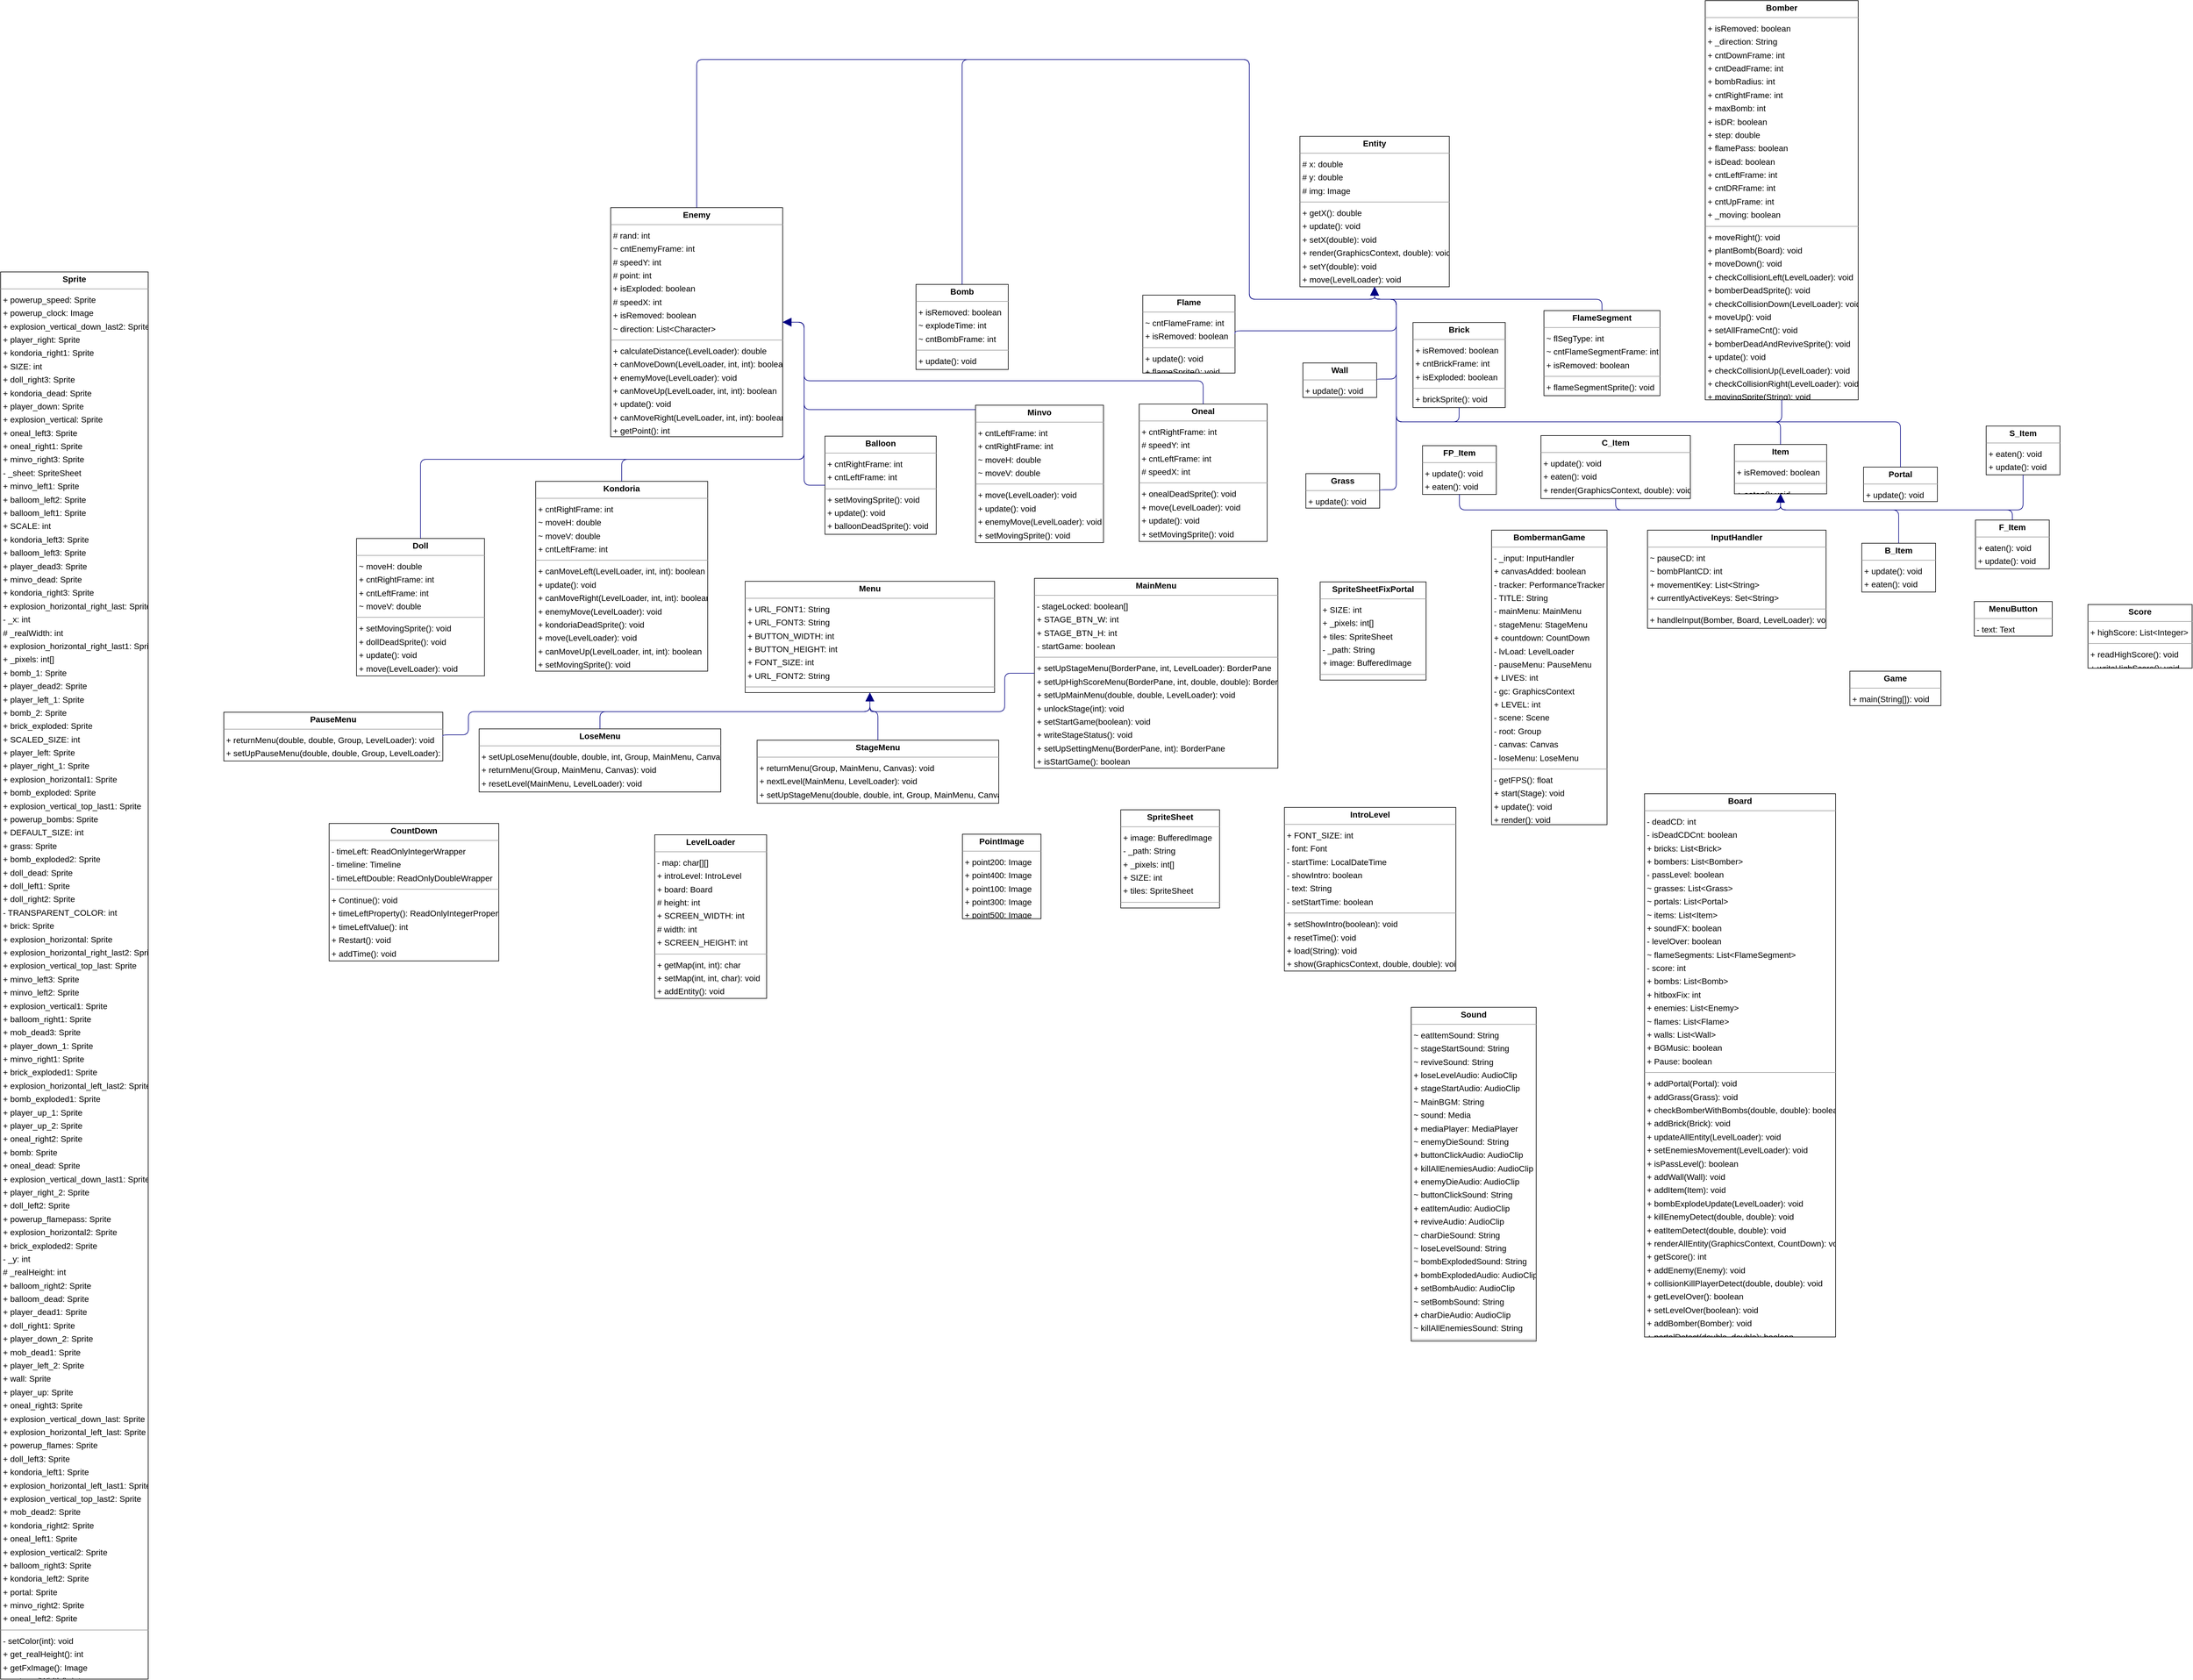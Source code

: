<mxGraphModel dx="0" dy="0" grid="1" gridSize="10" guides="1" tooltips="1" connect="1" arrows="1" fold="1" page="0" pageScale="1" background="none" math="0" shadow="0">
  <root>
    <mxCell id="0" />
    <mxCell id="1" parent="0" />
    <mxCell id="node23" parent="1" vertex="1" value="&lt;p style=&quot;margin:0px;margin-top:4px;text-align:center;&quot;&gt;&lt;b&gt;B_Item&lt;/b&gt;&lt;/p&gt;&lt;hr size=&quot;1&quot;/&gt;&lt;p style=&quot;margin:0 0 0 4px;line-height:1.6;&quot;&gt;+ update(): void&lt;br/&gt;+ eaten(): void&lt;/p&gt;" style="verticalAlign=top;align=left;overflow=fill;fontSize=14;fontFamily=Helvetica;html=1;rounded=0;shadow=0;comic=0;labelBackgroundColor=none;strokeWidth=1;">
      <mxGeometry x="2664" y="898" width="124" height="82" as="geometry" />
    </mxCell>
    <mxCell id="node16" parent="1" vertex="1" value="&lt;p style=&quot;margin:0px;margin-top:4px;text-align:center;&quot;&gt;&lt;b&gt;Balloon&lt;/b&gt;&lt;/p&gt;&lt;hr size=&quot;1&quot;/&gt;&lt;p style=&quot;margin:0 0 0 4px;line-height:1.6;&quot;&gt;+ cntRightFrame: int&lt;br/&gt;+ cntLeftFrame: int&lt;/p&gt;&lt;hr size=&quot;1&quot;/&gt;&lt;p style=&quot;margin:0 0 0 4px;line-height:1.6;&quot;&gt;+ setMovingSprite(): void&lt;br/&gt;+ update(): void&lt;br/&gt;+ balloonDeadSprite(): void&lt;br/&gt;+ move(LevelLoader): void&lt;/p&gt;" style="verticalAlign=top;align=left;overflow=fill;fontSize=14;fontFamily=Helvetica;html=1;rounded=0;shadow=0;comic=0;labelBackgroundColor=none;strokeWidth=1;">
      <mxGeometry x="922" y="718" width="187" height="165" as="geometry" />
    </mxCell>
    <mxCell id="node36" parent="1" vertex="1" value="&lt;p style=&quot;margin:0px;margin-top:4px;text-align:center;&quot;&gt;&lt;b&gt;Board&lt;/b&gt;&lt;/p&gt;&lt;hr size=&quot;1&quot;/&gt;&lt;p style=&quot;margin:0 0 0 4px;line-height:1.6;&quot;&gt;- deadCD: int&lt;br/&gt;- isDeadCDCnt: boolean&lt;br/&gt;+ bricks: List&amp;lt;Brick&amp;gt;&lt;br/&gt;+ bombers: List&amp;lt;Bomber&amp;gt;&lt;br/&gt;- passLevel: boolean&lt;br/&gt;~ grasses: List&amp;lt;Grass&amp;gt;&lt;br/&gt;~ portals: List&amp;lt;Portal&amp;gt;&lt;br/&gt;~ items: List&amp;lt;Item&amp;gt;&lt;br/&gt;+ soundFX: boolean&lt;br/&gt;- levelOver: boolean&lt;br/&gt;~ flameSegments: List&amp;lt;FlameSegment&amp;gt;&lt;br/&gt;- score: int&lt;br/&gt;+ bombs: List&amp;lt;Bomb&amp;gt;&lt;br/&gt;+ hitboxFix: int&lt;br/&gt;+ enemies: List&amp;lt;Enemy&amp;gt;&lt;br/&gt;~ flames: List&amp;lt;Flame&amp;gt;&lt;br/&gt;+ walls: List&amp;lt;Wall&amp;gt;&lt;br/&gt;+ BGMusic: boolean&lt;br/&gt;+ Pause: boolean&lt;/p&gt;&lt;hr size=&quot;1&quot;/&gt;&lt;p style=&quot;margin:0 0 0 4px;line-height:1.6;&quot;&gt;+ addPortal(Portal): void&lt;br/&gt;+ addGrass(Grass): void&lt;br/&gt;+ checkBomberWithBombs(double, double): boolean&lt;br/&gt;+ addBrick(Brick): void&lt;br/&gt;+ updateAllEntity(LevelLoader): void&lt;br/&gt;+ setEnemiesMovement(LevelLoader): void&lt;br/&gt;+ isPassLevel(): boolean&lt;br/&gt;+ addWall(Wall): void&lt;br/&gt;+ addItem(Item): void&lt;br/&gt;+ bombExplodeUpdate(LevelLoader): void&lt;br/&gt;+ killEnemyDetect(double, double): void&lt;br/&gt;+ eatItemDetect(double, double): void&lt;br/&gt;+ renderAllEntity(GraphicsContext, CountDown): void&lt;br/&gt;+ getScore(): int&lt;br/&gt;+ addEnemy(Enemy): void&lt;br/&gt;+ collisionKillPlayerDetect(double, double): void&lt;br/&gt;+ getLevelOver(): boolean&lt;br/&gt;+ setLevelOver(boolean): void&lt;br/&gt;+ addBomber(Bomber): void&lt;br/&gt;+ portalDetect(double, double): boolean&lt;br/&gt;+ addBomb(Bomb): void&lt;/p&gt;" style="verticalAlign=top;align=left;overflow=fill;fontSize=14;fontFamily=Helvetica;html=1;rounded=0;shadow=0;comic=0;labelBackgroundColor=none;strokeWidth=1;">
      <mxGeometry x="2299" y="1319" width="321" height="913" as="geometry" />
    </mxCell>
    <mxCell id="node39" parent="1" vertex="1" value="&lt;p style=&quot;margin:0px;margin-top:4px;text-align:center;&quot;&gt;&lt;b&gt;Bomb&lt;/b&gt;&lt;/p&gt;&lt;hr size=&quot;1&quot;/&gt;&lt;p style=&quot;margin:0 0 0 4px;line-height:1.6;&quot;&gt;+ isRemoved: boolean&lt;br/&gt;~ explodeTime: int&lt;br/&gt;~ cntBombFrame: int&lt;/p&gt;&lt;hr size=&quot;1&quot;/&gt;&lt;p style=&quot;margin:0 0 0 4px;line-height:1.6;&quot;&gt;+ update(): void&lt;br/&gt;+ bombSprite(): void&lt;/p&gt;" style="verticalAlign=top;align=left;overflow=fill;fontSize=14;fontFamily=Helvetica;html=1;rounded=0;shadow=0;comic=0;labelBackgroundColor=none;strokeWidth=1;">
      <mxGeometry x="1075" y="463" width="155" height="143" as="geometry" />
    </mxCell>
    <mxCell id="node25" parent="1" vertex="1" value="&lt;p style=&quot;margin:0px;margin-top:4px;text-align:center;&quot;&gt;&lt;b&gt;Bomber&lt;/b&gt;&lt;/p&gt;&lt;hr size=&quot;1&quot;/&gt;&lt;p style=&quot;margin:0 0 0 4px;line-height:1.6;&quot;&gt;+ isRemoved: boolean&lt;br/&gt;+ _direction: String&lt;br/&gt;+ cntDownFrame: int&lt;br/&gt;+ cntDeadFrame: int&lt;br/&gt;+ bombRadius: int&lt;br/&gt;+ cntRightFrame: int&lt;br/&gt;+ maxBomb: int&lt;br/&gt;+ isDR: boolean&lt;br/&gt;+ step: double&lt;br/&gt;+ flamePass: boolean&lt;br/&gt;+ isDead: boolean&lt;br/&gt;+ cntLeftFrame: int&lt;br/&gt;+ cntDRFrame: int&lt;br/&gt;+ cntUpFrame: int&lt;br/&gt;+ _moving: boolean&lt;/p&gt;&lt;hr size=&quot;1&quot;/&gt;&lt;p style=&quot;margin:0 0 0 4px;line-height:1.6;&quot;&gt;+ moveRight(): void&lt;br/&gt;+ plantBomb(Board): void&lt;br/&gt;+ moveDown(): void&lt;br/&gt;+ checkCollisionLeft(LevelLoader): void&lt;br/&gt;+ bomberDeadSprite(): void&lt;br/&gt;+ checkCollisionDown(LevelLoader): void&lt;br/&gt;+ moveUp(): void&lt;br/&gt;+ setAllFrameCnt(): void&lt;br/&gt;+ bomberDeadAndReviveSprite(): void&lt;br/&gt;+ update(): void&lt;br/&gt;+ checkCollisionUp(LevelLoader): void&lt;br/&gt;+ checkCollisionRight(LevelLoader): void&lt;br/&gt;+ movingSprite(String): void&lt;br/&gt;+ moveLeft(): void&lt;/p&gt;" style="verticalAlign=top;align=left;overflow=fill;fontSize=14;fontFamily=Helvetica;html=1;rounded=0;shadow=0;comic=0;labelBackgroundColor=none;strokeWidth=1;">
      <mxGeometry x="2401" y="-14" width="257" height="671" as="geometry" />
    </mxCell>
    <mxCell id="node31" parent="1" vertex="1" value="&lt;p style=&quot;margin:0px;margin-top:4px;text-align:center;&quot;&gt;&lt;b&gt;BombermanGame&lt;/b&gt;&lt;/p&gt;&lt;hr size=&quot;1&quot;/&gt;&lt;p style=&quot;margin:0 0 0 4px;line-height:1.6;&quot;&gt;- _input: InputHandler&lt;br/&gt;+ canvasAdded: boolean&lt;br/&gt;- tracker: PerformanceTracker&lt;br/&gt;- TITLE: String&lt;br/&gt;- mainMenu: MainMenu&lt;br/&gt;- stageMenu: StageMenu&lt;br/&gt;+ countdown: CountDown&lt;br/&gt;- lvLoad: LevelLoader&lt;br/&gt;- pauseMenu: PauseMenu&lt;br/&gt;+ LIVES: int&lt;br/&gt;- gc: GraphicsContext&lt;br/&gt;+ LEVEL: int&lt;br/&gt;- scene: Scene&lt;br/&gt;- root: Group&lt;br/&gt;- canvas: Canvas&lt;br/&gt;- loseMenu: LoseMenu&lt;/p&gt;&lt;hr size=&quot;1&quot;/&gt;&lt;p style=&quot;margin:0 0 0 4px;line-height:1.6;&quot;&gt;- getFPS(): float&lt;br/&gt;+ start(Stage): void&lt;br/&gt;+ update(): void&lt;br/&gt;+ render(): void&lt;br/&gt;+ stop(): void&lt;/p&gt;" style="verticalAlign=top;align=left;overflow=fill;fontSize=14;fontFamily=Helvetica;html=1;rounded=0;shadow=0;comic=0;labelBackgroundColor=none;strokeWidth=1;">
      <mxGeometry x="2042" y="876" width="194" height="495" as="geometry" />
    </mxCell>
    <mxCell id="node26" parent="1" vertex="1" value="&lt;p style=&quot;margin:0px;margin-top:4px;text-align:center;&quot;&gt;&lt;b&gt;Brick&lt;/b&gt;&lt;/p&gt;&lt;hr size=&quot;1&quot;/&gt;&lt;p style=&quot;margin:0 0 0 4px;line-height:1.6;&quot;&gt;+ isRemoved: boolean&lt;br/&gt;+ cntBrickFrame: int&lt;br/&gt;+ isExploded: boolean&lt;/p&gt;&lt;hr size=&quot;1&quot;/&gt;&lt;p style=&quot;margin:0 0 0 4px;line-height:1.6;&quot;&gt;+ brickSprite(): void&lt;br/&gt;+ update(): void&lt;/p&gt;" style="verticalAlign=top;align=left;overflow=fill;fontSize=14;fontFamily=Helvetica;html=1;rounded=0;shadow=0;comic=0;labelBackgroundColor=none;strokeWidth=1;">
      <mxGeometry x="1910" y="527" width="155" height="143" as="geometry" />
    </mxCell>
    <mxCell id="node11" parent="1" vertex="1" value="&lt;p style=&quot;margin:0px;margin-top:4px;text-align:center;&quot;&gt;&lt;b&gt;C_Item&lt;/b&gt;&lt;/p&gt;&lt;hr size=&quot;1&quot;/&gt;&lt;p style=&quot;margin:0 0 0 4px;line-height:1.6;&quot;&gt;+ update(): void&lt;br/&gt;+ eaten(): void&lt;br/&gt;+ render(GraphicsContext, double): void&lt;/p&gt;" style="verticalAlign=top;align=left;overflow=fill;fontSize=14;fontFamily=Helvetica;html=1;rounded=0;shadow=0;comic=0;labelBackgroundColor=none;strokeWidth=1;">
      <mxGeometry x="2125" y="717" width="251" height="106" as="geometry" />
    </mxCell>
    <mxCell id="node27" parent="1" vertex="1" value="&lt;p style=&quot;margin:0px;margin-top:4px;text-align:center;&quot;&gt;&lt;b&gt;CountDown&lt;/b&gt;&lt;/p&gt;&lt;hr size=&quot;1&quot;/&gt;&lt;p style=&quot;margin:0 0 0 4px;line-height:1.6;&quot;&gt;- timeLeft: ReadOnlyIntegerWrapper&lt;br/&gt;- timeline: Timeline&lt;br/&gt;- timeLeftDouble: ReadOnlyDoubleWrapper&lt;/p&gt;&lt;hr size=&quot;1&quot;/&gt;&lt;p style=&quot;margin:0 0 0 4px;line-height:1.6;&quot;&gt;+ Continue(): void&lt;br/&gt;+ timeLeftProperty(): ReadOnlyIntegerProperty&lt;br/&gt;+ timeLeftValue(): int&lt;br/&gt;+ Restart(): void&lt;br/&gt;+ addTime(): void&lt;br/&gt;+ pause(): void&lt;/p&gt;" style="verticalAlign=top;align=left;overflow=fill;fontSize=14;fontFamily=Helvetica;html=1;rounded=0;shadow=0;comic=0;labelBackgroundColor=none;strokeWidth=1;">
      <mxGeometry x="89" y="1369" width="285" height="231" as="geometry" />
    </mxCell>
    <mxCell id="node9" parent="1" vertex="1" value="&lt;p style=&quot;margin:0px;margin-top:4px;text-align:center;&quot;&gt;&lt;b&gt;Doll&lt;/b&gt;&lt;/p&gt;&lt;hr size=&quot;1&quot;/&gt;&lt;p style=&quot;margin:0 0 0 4px;line-height:1.6;&quot;&gt;~ moveH: double&lt;br/&gt;+ cntRightFrame: int&lt;br/&gt;+ cntLeftFrame: int&lt;br/&gt;~ moveV: double&lt;/p&gt;&lt;hr size=&quot;1&quot;/&gt;&lt;p style=&quot;margin:0 0 0 4px;line-height:1.6;&quot;&gt;+ setMovingSprite(): void&lt;br/&gt;+ dollDeadSprite(): void&lt;br/&gt;+ update(): void&lt;br/&gt;+ move(LevelLoader): void&lt;br/&gt;+ enemyMove(LevelLoader): void&lt;/p&gt;" style="verticalAlign=top;align=left;overflow=fill;fontSize=14;fontFamily=Helvetica;html=1;rounded=0;shadow=0;comic=0;labelBackgroundColor=none;strokeWidth=1;">
      <mxGeometry x="135" y="890" width="215" height="231" as="geometry" />
    </mxCell>
    <mxCell id="node1" parent="1" vertex="1" value="&lt;p style=&quot;margin:0px;margin-top:4px;text-align:center;&quot;&gt;&lt;b&gt;Enemy&lt;/b&gt;&lt;/p&gt;&lt;hr size=&quot;1&quot;/&gt;&lt;p style=&quot;margin:0 0 0 4px;line-height:1.6;&quot;&gt;# rand: int&lt;br/&gt;~ cntEnemyFrame: int&lt;br/&gt;# speedY: int&lt;br/&gt;# point: int&lt;br/&gt;+ isExploded: boolean&lt;br/&gt;# speedX: int&lt;br/&gt;+ isRemoved: boolean&lt;br/&gt;~ direction: List&amp;lt;Character&amp;gt;&lt;/p&gt;&lt;hr size=&quot;1&quot;/&gt;&lt;p style=&quot;margin:0 0 0 4px;line-height:1.6;&quot;&gt;+ calculateDistance(LevelLoader): double&lt;br/&gt;+ canMoveDown(LevelLoader, int, int): boolean&lt;br/&gt;+ enemyMove(LevelLoader): void&lt;br/&gt;+ canMoveUp(LevelLoader, int, int): boolean&lt;br/&gt;+ update(): void&lt;br/&gt;+ canMoveRight(LevelLoader, int, int): boolean&lt;br/&gt;+ getPoint(): int&lt;br/&gt;+ canMoveLeft(LevelLoader, int, int): boolean&lt;/p&gt;" style="verticalAlign=top;align=left;overflow=fill;fontSize=14;fontFamily=Helvetica;html=1;rounded=0;shadow=0;comic=0;labelBackgroundColor=none;strokeWidth=1;">
      <mxGeometry x="562" y="334" width="289" height="385" as="geometry" />
    </mxCell>
    <mxCell id="node17" parent="1" vertex="1" value="&lt;p style=&quot;margin:0px;margin-top:4px;text-align:center;&quot;&gt;&lt;b&gt;Entity&lt;/b&gt;&lt;/p&gt;&lt;hr size=&quot;1&quot;/&gt;&lt;p style=&quot;margin:0 0 0 4px;line-height:1.6;&quot;&gt;# x: double&lt;br/&gt;# y: double&lt;br/&gt;# img: Image&lt;/p&gt;&lt;hr size=&quot;1&quot;/&gt;&lt;p style=&quot;margin:0 0 0 4px;line-height:1.6;&quot;&gt;+ getX(): double&lt;br/&gt;+ update(): void&lt;br/&gt;+ setX(double): void&lt;br/&gt;+ render(GraphicsContext, double): void&lt;br/&gt;+ setY(double): void&lt;br/&gt;+ move(LevelLoader): void&lt;br/&gt;+ getY(): double&lt;/p&gt;" style="verticalAlign=top;align=left;overflow=fill;fontSize=14;fontFamily=Helvetica;html=1;rounded=0;shadow=0;comic=0;labelBackgroundColor=none;strokeWidth=1;">
      <mxGeometry x="1720" y="214" width="251" height="253" as="geometry" />
    </mxCell>
    <mxCell id="node5" parent="1" vertex="1" value="&lt;p style=&quot;margin:0px;margin-top:4px;text-align:center;&quot;&gt;&lt;b&gt;FP_Item&lt;/b&gt;&lt;/p&gt;&lt;hr size=&quot;1&quot;/&gt;&lt;p style=&quot;margin:0 0 0 4px;line-height:1.6;&quot;&gt;+ update(): void&lt;br/&gt;+ eaten(): void&lt;/p&gt;" style="verticalAlign=top;align=left;overflow=fill;fontSize=14;fontFamily=Helvetica;html=1;rounded=0;shadow=0;comic=0;labelBackgroundColor=none;strokeWidth=1;">
      <mxGeometry x="1926" y="734" width="124" height="82" as="geometry" />
    </mxCell>
    <mxCell id="node33" parent="1" vertex="1" value="&lt;p style=&quot;margin:0px;margin-top:4px;text-align:center;&quot;&gt;&lt;b&gt;F_Item&lt;/b&gt;&lt;/p&gt;&lt;hr size=&quot;1&quot;/&gt;&lt;p style=&quot;margin:0 0 0 4px;line-height:1.6;&quot;&gt;+ eaten(): void&lt;br/&gt;+ update(): void&lt;/p&gt;" style="verticalAlign=top;align=left;overflow=fill;fontSize=14;fontFamily=Helvetica;html=1;rounded=0;shadow=0;comic=0;labelBackgroundColor=none;strokeWidth=1;">
      <mxGeometry x="2855" y="859" width="124" height="82" as="geometry" />
    </mxCell>
    <mxCell id="node10" parent="1" vertex="1" value="&lt;p style=&quot;margin:0px;margin-top:4px;text-align:center;&quot;&gt;&lt;b&gt;Flame&lt;/b&gt;&lt;/p&gt;&lt;hr size=&quot;1&quot;/&gt;&lt;p style=&quot;margin:0 0 0 4px;line-height:1.6;&quot;&gt;~ cntFlameFrame: int&lt;br/&gt;+ isRemoved: boolean&lt;/p&gt;&lt;hr size=&quot;1&quot;/&gt;&lt;p style=&quot;margin:0 0 0 4px;line-height:1.6;&quot;&gt;+ update(): void&lt;br/&gt;+ flameSprite(): void&lt;/p&gt;" style="verticalAlign=top;align=left;overflow=fill;fontSize=14;fontFamily=Helvetica;html=1;rounded=0;shadow=0;comic=0;labelBackgroundColor=none;strokeWidth=1;">
      <mxGeometry x="1456" y="481" width="155" height="131" as="geometry" />
    </mxCell>
    <mxCell id="node20" parent="1" vertex="1" value="&lt;p style=&quot;margin:0px;margin-top:4px;text-align:center;&quot;&gt;&lt;b&gt;FlameSegment&lt;/b&gt;&lt;/p&gt;&lt;hr size=&quot;1&quot;/&gt;&lt;p style=&quot;margin:0 0 0 4px;line-height:1.6;&quot;&gt;~ flSegType: int&lt;br/&gt;~ cntFlameSegmentFrame: int&lt;br/&gt;+ isRemoved: boolean&lt;/p&gt;&lt;hr size=&quot;1&quot;/&gt;&lt;p style=&quot;margin:0 0 0 4px;line-height:1.6;&quot;&gt;+ flameSegmentSprite(): void&lt;br/&gt;+ update(): void&lt;/p&gt;" style="verticalAlign=top;align=left;overflow=fill;fontSize=14;fontFamily=Helvetica;html=1;rounded=0;shadow=0;comic=0;labelBackgroundColor=none;strokeWidth=1;">
      <mxGeometry x="2130" y="507" width="195" height="143" as="geometry" />
    </mxCell>
    <mxCell id="node12" parent="1" vertex="1" value="&lt;p style=&quot;margin:0px;margin-top:4px;text-align:center;&quot;&gt;&lt;b&gt;Game&lt;/b&gt;&lt;/p&gt;&lt;hr size=&quot;1&quot;/&gt;&lt;p style=&quot;margin:0 0 0 4px;line-height:1.6;&quot;&gt;+ main(String[]): void&lt;/p&gt;" style="verticalAlign=top;align=left;overflow=fill;fontSize=14;fontFamily=Helvetica;html=1;rounded=0;shadow=0;comic=0;labelBackgroundColor=none;strokeWidth=1;">
      <mxGeometry x="2644" y="1113" width="153" height="58" as="geometry" />
    </mxCell>
    <mxCell id="node28" parent="1" vertex="1" value="&lt;p style=&quot;margin:0px;margin-top:4px;text-align:center;&quot;&gt;&lt;b&gt;Grass&lt;/b&gt;&lt;/p&gt;&lt;hr size=&quot;1&quot;/&gt;&lt;p style=&quot;margin:0 0 0 4px;line-height:1.6;&quot;&gt;+ update(): void&lt;/p&gt;" style="verticalAlign=top;align=left;overflow=fill;fontSize=14;fontFamily=Helvetica;html=1;rounded=0;shadow=0;comic=0;labelBackgroundColor=none;strokeWidth=1;">
      <mxGeometry x="1730" y="781" width="124" height="58" as="geometry" />
    </mxCell>
    <mxCell id="node6" parent="1" vertex="1" value="&lt;p style=&quot;margin:0px;margin-top:4px;text-align:center;&quot;&gt;&lt;b&gt;InputHandler&lt;/b&gt;&lt;/p&gt;&lt;hr size=&quot;1&quot;/&gt;&lt;p style=&quot;margin:0 0 0 4px;line-height:1.6;&quot;&gt;~ pauseCD: int&lt;br/&gt;~ bombPlantCD: int&lt;br/&gt;+ movementKey: List&amp;lt;String&amp;gt;&lt;br/&gt;+ currentlyActiveKeys: Set&amp;lt;String&amp;gt;&lt;/p&gt;&lt;hr size=&quot;1&quot;/&gt;&lt;p style=&quot;margin:0 0 0 4px;line-height:1.6;&quot;&gt;+ handleInput(Bomber, Board, LevelLoader): void&lt;br/&gt;+ prepareActionHandlers(Scene): void&lt;/p&gt;" style="verticalAlign=top;align=left;overflow=fill;fontSize=14;fontFamily=Helvetica;html=1;rounded=0;shadow=0;comic=0;labelBackgroundColor=none;strokeWidth=1;">
      <mxGeometry x="2304" y="876" width="300" height="165" as="geometry" />
    </mxCell>
    <mxCell id="node7" parent="1" vertex="1" value="&lt;p style=&quot;margin:0px;margin-top:4px;text-align:center;&quot;&gt;&lt;b&gt;IntroLevel&lt;/b&gt;&lt;/p&gt;&lt;hr size=&quot;1&quot;/&gt;&lt;p style=&quot;margin:0 0 0 4px;line-height:1.6;&quot;&gt;+ FONT_SIZE: int&lt;br/&gt;- font: Font&lt;br/&gt;- startTime: LocalDateTime&lt;br/&gt;- showIntro: boolean&lt;br/&gt;- text: String&lt;br/&gt;- setStartTime: boolean&lt;/p&gt;&lt;hr size=&quot;1&quot;/&gt;&lt;p style=&quot;margin:0 0 0 4px;line-height:1.6;&quot;&gt;+ setShowIntro(boolean): void&lt;br/&gt;+ resetTime(): void&lt;br/&gt;+ load(String): void&lt;br/&gt;+ show(GraphicsContext, double, double): void&lt;br/&gt;+ getShowIntro(): boolean&lt;/p&gt;" style="verticalAlign=top;align=left;overflow=fill;fontSize=14;fontFamily=Helvetica;html=1;rounded=0;shadow=0;comic=0;labelBackgroundColor=none;strokeWidth=1;">
      <mxGeometry x="1694" y="1342" width="288" height="275" as="geometry" />
    </mxCell>
    <mxCell id="node32" parent="1" vertex="1" value="&lt;p style=&quot;margin:0px;margin-top:4px;text-align:center;&quot;&gt;&lt;b&gt;Item&lt;/b&gt;&lt;/p&gt;&lt;hr size=&quot;1&quot;/&gt;&lt;p style=&quot;margin:0 0 0 4px;line-height:1.6;&quot;&gt;+ isRemoved: boolean&lt;/p&gt;&lt;hr size=&quot;1&quot;/&gt;&lt;p style=&quot;margin:0 0 0 4px;line-height:1.6;&quot;&gt;+ eaten(): void&lt;/p&gt;" style="verticalAlign=top;align=left;overflow=fill;fontSize=14;fontFamily=Helvetica;html=1;rounded=0;shadow=0;comic=0;labelBackgroundColor=none;strokeWidth=1;">
      <mxGeometry x="2450" y="732" width="155" height="83" as="geometry" />
    </mxCell>
    <mxCell id="node34" parent="1" vertex="1" value="&lt;p style=&quot;margin:0px;margin-top:4px;text-align:center;&quot;&gt;&lt;b&gt;Kondoria&lt;/b&gt;&lt;/p&gt;&lt;hr size=&quot;1&quot;/&gt;&lt;p style=&quot;margin:0 0 0 4px;line-height:1.6;&quot;&gt;+ cntRightFrame: int&lt;br/&gt;~ moveH: double&lt;br/&gt;~ moveV: double&lt;br/&gt;+ cntLeftFrame: int&lt;/p&gt;&lt;hr size=&quot;1&quot;/&gt;&lt;p style=&quot;margin:0 0 0 4px;line-height:1.6;&quot;&gt;+ canMoveLeft(LevelLoader, int, int): boolean&lt;br/&gt;+ update(): void&lt;br/&gt;+ canMoveRight(LevelLoader, int, int): boolean&lt;br/&gt;+ enemyMove(LevelLoader): void&lt;br/&gt;+ kondoriaDeadSprite(): void&lt;br/&gt;+ move(LevelLoader): void&lt;br/&gt;+ canMoveUp(LevelLoader, int, int): boolean&lt;br/&gt;+ setMovingSprite(): void&lt;br/&gt;+ canMoveDown(LevelLoader, int, int): boolean&lt;/p&gt;" style="verticalAlign=top;align=left;overflow=fill;fontSize=14;fontFamily=Helvetica;html=1;rounded=0;shadow=0;comic=0;labelBackgroundColor=none;strokeWidth=1;">
      <mxGeometry x="436" y="794" width="289" height="319" as="geometry" />
    </mxCell>
    <mxCell id="node24" parent="1" vertex="1" value="&lt;p style=&quot;margin:0px;margin-top:4px;text-align:center;&quot;&gt;&lt;b&gt;LevelLoader&lt;/b&gt;&lt;/p&gt;&lt;hr size=&quot;1&quot;/&gt;&lt;p style=&quot;margin:0 0 0 4px;line-height:1.6;&quot;&gt;- map: char[][]&lt;br/&gt;+ introLevel: IntroLevel&lt;br/&gt;+ board: Board&lt;br/&gt;# height: int&lt;br/&gt;+ SCREEN_WIDTH: int&lt;br/&gt;# width: int&lt;br/&gt;+ SCREEN_HEIGHT: int&lt;/p&gt;&lt;hr size=&quot;1&quot;/&gt;&lt;p style=&quot;margin:0 0 0 4px;line-height:1.6;&quot;&gt;+ getMap(int, int): char&lt;br/&gt;+ setMap(int, int, char): void&lt;br/&gt;+ addEntity(): void&lt;br/&gt;+ loadLevel(int): void&lt;/p&gt;" style="verticalAlign=top;align=left;overflow=fill;fontSize=14;fontFamily=Helvetica;html=1;rounded=0;shadow=0;comic=0;labelBackgroundColor=none;strokeWidth=1;">
      <mxGeometry x="636" y="1388" width="188" height="275" as="geometry" />
    </mxCell>
    <mxCell id="node38" parent="1" vertex="1" value="&lt;p style=&quot;margin:0px;margin-top:4px;text-align:center;&quot;&gt;&lt;b&gt;LoseMenu&lt;/b&gt;&lt;/p&gt;&lt;hr size=&quot;1&quot;/&gt;&lt;p style=&quot;margin:0 0 0 4px;line-height:1.6;&quot;&gt;+ setUpLoseMenu(double, double, int, Group, MainMenu, Canvas, LevelLoader): void&lt;br/&gt;+ returnMenu(Group, MainMenu, Canvas): void&lt;br/&gt;+ resetLevel(MainMenu, LevelLoader): void&lt;/p&gt;" style="verticalAlign=top;align=left;overflow=fill;fontSize=14;fontFamily=Helvetica;html=1;rounded=0;shadow=0;comic=0;labelBackgroundColor=none;strokeWidth=1;">
      <mxGeometry x="341" y="1210" width="406" height="106" as="geometry" />
    </mxCell>
    <mxCell id="node30" parent="1" vertex="1" value="&lt;p style=&quot;margin:0px;margin-top:4px;text-align:center;&quot;&gt;&lt;b&gt;MainMenu&lt;/b&gt;&lt;/p&gt;&lt;hr size=&quot;1&quot;/&gt;&lt;p style=&quot;margin:0 0 0 4px;line-height:1.6;&quot;&gt;- stageLocked: boolean[]&lt;br/&gt;+ STAGE_BTN_W: int&lt;br/&gt;+ STAGE_BTN_H: int&lt;br/&gt;- startGame: boolean&lt;/p&gt;&lt;hr size=&quot;1&quot;/&gt;&lt;p style=&quot;margin:0 0 0 4px;line-height:1.6;&quot;&gt;+ setUpStageMenu(BorderPane, int, LevelLoader): BorderPane&lt;br/&gt;+ setUpHighScoreMenu(BorderPane, int, double, double): BorderPane&lt;br/&gt;+ setUpMainMenu(double, double, LevelLoader): void&lt;br/&gt;+ unlockStage(int): void&lt;br/&gt;+ setStartGame(boolean): void&lt;br/&gt;+ writeStageStatus(): void&lt;br/&gt;+ setUpSettingMenu(BorderPane, int): BorderPane&lt;br/&gt;+ isStartGame(): boolean&lt;br/&gt;+ readStageStatus(): void&lt;/p&gt;" style="verticalAlign=top;align=left;overflow=fill;fontSize=14;fontFamily=Helvetica;html=1;rounded=0;shadow=0;comic=0;labelBackgroundColor=none;strokeWidth=1;">
      <mxGeometry x="1274" y="957" width="409" height="319" as="geometry" />
    </mxCell>
    <mxCell id="node2" parent="1" vertex="1" value="&lt;p style=&quot;margin:0px;margin-top:4px;text-align:center;&quot;&gt;&lt;b&gt;Menu&lt;/b&gt;&lt;/p&gt;&lt;hr size=&quot;1&quot;/&gt;&lt;p style=&quot;margin:0 0 0 4px;line-height:1.6;&quot;&gt;+ URL_FONT1: String&lt;br/&gt;+ URL_FONT3: String&lt;br/&gt;+ BUTTON_WIDTH: int&lt;br/&gt;+ BUTTON_HEIGHT: int&lt;br/&gt;+ FONT_SIZE: int&lt;br/&gt;+ URL_FONT2: String&lt;/p&gt;&lt;hr size=&quot;1&quot;/&gt;&lt;p style=&quot;margin:0 0 0 4px;line-height:1.6;&quot;&gt;+ setUpImageView(String, double, double, double, double): ImageView&lt;/p&gt;" style="verticalAlign=top;align=left;overflow=fill;fontSize=14;fontFamily=Helvetica;html=1;rounded=0;shadow=0;comic=0;labelBackgroundColor=none;strokeWidth=1;">
      <mxGeometry x="788" y="962" width="419" height="187" as="geometry" />
    </mxCell>
    <mxCell id="node37" parent="1" vertex="1" value="&lt;p style=&quot;margin:0px;margin-top:4px;text-align:center;&quot;&gt;&lt;b&gt;MenuButton&lt;/b&gt;&lt;/p&gt;&lt;hr size=&quot;1&quot;/&gt;&lt;p style=&quot;margin:0 0 0 4px;line-height:1.6;&quot;&gt;- text: Text&lt;/p&gt;" style="verticalAlign=top;align=left;overflow=fill;fontSize=14;fontFamily=Helvetica;html=1;rounded=0;shadow=0;comic=0;labelBackgroundColor=none;strokeWidth=1;">
      <mxGeometry x="2853" y="996" width="131" height="58" as="geometry" />
    </mxCell>
    <mxCell id="node21" parent="1" vertex="1" value="&lt;p style=&quot;margin:0px;margin-top:4px;text-align:center;&quot;&gt;&lt;b&gt;Minvo&lt;/b&gt;&lt;/p&gt;&lt;hr size=&quot;1&quot;/&gt;&lt;p style=&quot;margin:0 0 0 4px;line-height:1.6;&quot;&gt;+ cntLeftFrame: int&lt;br/&gt;+ cntRightFrame: int&lt;br/&gt;~ moveH: double&lt;br/&gt;~ moveV: double&lt;/p&gt;&lt;hr size=&quot;1&quot;/&gt;&lt;p style=&quot;margin:0 0 0 4px;line-height:1.6;&quot;&gt;+ move(LevelLoader): void&lt;br/&gt;+ update(): void&lt;br/&gt;+ enemyMove(LevelLoader): void&lt;br/&gt;+ setMovingSprite(): void&lt;br/&gt;+ minvoDeadSprite(): void&lt;/p&gt;" style="verticalAlign=top;align=left;overflow=fill;fontSize=14;fontFamily=Helvetica;html=1;rounded=0;shadow=0;comic=0;labelBackgroundColor=none;strokeWidth=1;">
      <mxGeometry x="1175" y="666" width="215" height="231" as="geometry" />
    </mxCell>
    <mxCell id="node13" parent="1" vertex="1" value="&lt;p style=&quot;margin:0px;margin-top:4px;text-align:center;&quot;&gt;&lt;b&gt;Oneal&lt;/b&gt;&lt;/p&gt;&lt;hr size=&quot;1&quot;/&gt;&lt;p style=&quot;margin:0 0 0 4px;line-height:1.6;&quot;&gt;+ cntRightFrame: int&lt;br/&gt;# speedY: int&lt;br/&gt;+ cntLeftFrame: int&lt;br/&gt;# speedX: int&lt;/p&gt;&lt;hr size=&quot;1&quot;/&gt;&lt;p style=&quot;margin:0 0 0 4px;line-height:1.6;&quot;&gt;+ onealDeadSprite(): void&lt;br/&gt;+ move(LevelLoader): void&lt;br/&gt;+ update(): void&lt;br/&gt;+ setMovingSprite(): void&lt;br/&gt;+ enemyMove(LevelLoader): void&lt;/p&gt;" style="verticalAlign=top;align=left;overflow=fill;fontSize=14;fontFamily=Helvetica;html=1;rounded=0;shadow=0;comic=0;labelBackgroundColor=none;strokeWidth=1;">
      <mxGeometry x="1450" y="664" width="215" height="231" as="geometry" />
    </mxCell>
    <mxCell id="node3" parent="1" vertex="1" value="&lt;p style=&quot;margin:0px;margin-top:4px;text-align:center;&quot;&gt;&lt;b&gt;PauseMenu&lt;/b&gt;&lt;/p&gt;&lt;hr size=&quot;1&quot;/&gt;&lt;p style=&quot;margin:0 0 0 4px;line-height:1.6;&quot;&gt;+ returnMenu(double, double, Group, LevelLoader): void&lt;br/&gt;+ setUpPauseMenu(double, double, Group, LevelLoader): void&lt;/p&gt;" style="verticalAlign=top;align=left;overflow=fill;fontSize=14;fontFamily=Helvetica;html=1;rounded=0;shadow=0;comic=0;labelBackgroundColor=none;strokeWidth=1;">
      <mxGeometry x="-88" y="1182" width="368" height="82" as="geometry" />
    </mxCell>
    <mxCell id="node19" parent="1" vertex="1" value="&lt;p style=&quot;margin:0px;margin-top:4px;text-align:center;&quot;&gt;&lt;b&gt;PointImage&lt;/b&gt;&lt;/p&gt;&lt;hr size=&quot;1&quot;/&gt;&lt;p style=&quot;margin:0 0 0 4px;line-height:1.6;&quot;&gt;+ point200: Image&lt;br/&gt;+ point400: Image&lt;br/&gt;+ point100: Image&lt;br/&gt;+ point300: Image&lt;br/&gt;+ point500: Image&lt;/p&gt;" style="verticalAlign=top;align=left;overflow=fill;fontSize=14;fontFamily=Helvetica;html=1;rounded=0;shadow=0;comic=0;labelBackgroundColor=none;strokeWidth=1;">
      <mxGeometry x="1153" y="1387" width="132" height="142" as="geometry" />
    </mxCell>
    <mxCell id="node8" parent="1" vertex="1" value="&lt;p style=&quot;margin:0px;margin-top:4px;text-align:center;&quot;&gt;&lt;b&gt;Portal&lt;/b&gt;&lt;/p&gt;&lt;hr size=&quot;1&quot;/&gt;&lt;p style=&quot;margin:0 0 0 4px;line-height:1.6;&quot;&gt;+ update(): void&lt;/p&gt;" style="verticalAlign=top;align=left;overflow=fill;fontSize=14;fontFamily=Helvetica;html=1;rounded=0;shadow=0;comic=0;labelBackgroundColor=none;strokeWidth=1;">
      <mxGeometry x="2667" y="770" width="124" height="58" as="geometry" />
    </mxCell>
    <mxCell id="node14" parent="1" vertex="1" value="&lt;p style=&quot;margin:0px;margin-top:4px;text-align:center;&quot;&gt;&lt;b&gt;S_Item&lt;/b&gt;&lt;/p&gt;&lt;hr size=&quot;1&quot;/&gt;&lt;p style=&quot;margin:0 0 0 4px;line-height:1.6;&quot;&gt;+ eaten(): void&lt;br/&gt;+ update(): void&lt;/p&gt;" style="verticalAlign=top;align=left;overflow=fill;fontSize=14;fontFamily=Helvetica;html=1;rounded=0;shadow=0;comic=0;labelBackgroundColor=none;strokeWidth=1;">
      <mxGeometry x="2873" y="701" width="124" height="82" as="geometry" />
    </mxCell>
    <mxCell id="node22" parent="1" vertex="1" value="&lt;p style=&quot;margin:0px;margin-top:4px;text-align:center;&quot;&gt;&lt;b&gt;Score&lt;/b&gt;&lt;/p&gt;&lt;hr size=&quot;1&quot;/&gt;&lt;p style=&quot;margin:0 0 0 4px;line-height:1.6;&quot;&gt;+ highScore: List&amp;lt;Integer&amp;gt;&lt;/p&gt;&lt;hr size=&quot;1&quot;/&gt;&lt;p style=&quot;margin:0 0 0 4px;line-height:1.6;&quot;&gt;+ readHighScore(): void&lt;br/&gt;+ writeHighScore(): void&lt;/p&gt;" style="verticalAlign=top;align=left;overflow=fill;fontSize=14;fontFamily=Helvetica;html=1;rounded=0;shadow=0;comic=0;labelBackgroundColor=none;strokeWidth=1;">
      <mxGeometry x="3044" y="1001" width="175" height="107" as="geometry" />
    </mxCell>
    <mxCell id="node18" parent="1" vertex="1" value="&lt;p style=&quot;margin:0px;margin-top:4px;text-align:center;&quot;&gt;&lt;b&gt;Sound&lt;/b&gt;&lt;/p&gt;&lt;hr size=&quot;1&quot;/&gt;&lt;p style=&quot;margin:0 0 0 4px;line-height:1.6;&quot;&gt;~ eatItemSound: String&lt;br/&gt;~ stageStartSound: String&lt;br/&gt;~ reviveSound: String&lt;br/&gt;+ loseLevelAudio: AudioClip&lt;br/&gt;+ stageStartAudio: AudioClip&lt;br/&gt;~ MainBGM: String&lt;br/&gt;~ sound: Media&lt;br/&gt;+ mediaPlayer: MediaPlayer&lt;br/&gt;~ enemyDieSound: String&lt;br/&gt;+ buttonClickAudio: AudioClip&lt;br/&gt;+ killAllEnemiesAudio: AudioClip&lt;br/&gt;+ enemyDieAudio: AudioClip&lt;br/&gt;~ buttonClickSound: String&lt;br/&gt;+ eatItemAudio: AudioClip&lt;br/&gt;+ reviveAudio: AudioClip&lt;br/&gt;~ charDieSound: String&lt;br/&gt;~ loseLevelSound: String&lt;br/&gt;~ bombExplodedSound: String&lt;br/&gt;+ bombExplodedAudio: AudioClip&lt;br/&gt;+ setBombAudio: AudioClip&lt;br/&gt;~ setBombSound: String&lt;br/&gt;+ charDieAudio: AudioClip&lt;br/&gt;~ killAllEnemiesSound: String&lt;/p&gt;&lt;hr size=&quot;1&quot;/&gt;&lt;p style=&quot;margin:0 0 0 4px;line-height:1.6;&quot;&gt;+ playBGM(): void&lt;/p&gt;" style="verticalAlign=top;align=left;overflow=fill;fontSize=14;fontFamily=Helvetica;html=1;rounded=0;shadow=0;comic=0;labelBackgroundColor=none;strokeWidth=1;">
      <mxGeometry x="1907" y="1678" width="210" height="561" as="geometry" />
    </mxCell>
    <mxCell id="node35" parent="1" vertex="1" value="&lt;p style=&quot;margin:0px;margin-top:4px;text-align:center;&quot;&gt;&lt;b&gt;Sprite&lt;/b&gt;&lt;/p&gt;&lt;hr size=&quot;1&quot;/&gt;&lt;p style=&quot;margin:0 0 0 4px;line-height:1.6;&quot;&gt;+ powerup_speed: Sprite&lt;br/&gt;+ powerup_clock: Image&lt;br/&gt;+ explosion_vertical_down_last2: Sprite&lt;br/&gt;+ player_right: Sprite&lt;br/&gt;+ kondoria_right1: Sprite&lt;br/&gt;+ SIZE: int&lt;br/&gt;+ doll_right3: Sprite&lt;br/&gt;+ kondoria_dead: Sprite&lt;br/&gt;+ player_down: Sprite&lt;br/&gt;+ explosion_vertical: Sprite&lt;br/&gt;+ oneal_left3: Sprite&lt;br/&gt;+ oneal_right1: Sprite&lt;br/&gt;+ minvo_right3: Sprite&lt;br/&gt;- _sheet: SpriteSheet&lt;br/&gt;+ minvo_left1: Sprite&lt;br/&gt;+ balloom_left2: Sprite&lt;br/&gt;+ balloom_left1: Sprite&lt;br/&gt;+ SCALE: int&lt;br/&gt;+ kondoria_left3: Sprite&lt;br/&gt;+ balloom_left3: Sprite&lt;br/&gt;+ player_dead3: Sprite&lt;br/&gt;+ minvo_dead: Sprite&lt;br/&gt;+ kondoria_right3: Sprite&lt;br/&gt;+ explosion_horizontal_right_last: Sprite&lt;br/&gt;- _x: int&lt;br/&gt;# _realWidth: int&lt;br/&gt;+ explosion_horizontal_right_last1: Sprite&lt;br/&gt;+ _pixels: int[]&lt;br/&gt;+ bomb_1: Sprite&lt;br/&gt;+ player_dead2: Sprite&lt;br/&gt;+ player_left_1: Sprite&lt;br/&gt;+ bomb_2: Sprite&lt;br/&gt;+ brick_exploded: Sprite&lt;br/&gt;+ SCALED_SIZE: int&lt;br/&gt;+ player_left: Sprite&lt;br/&gt;+ player_right_1: Sprite&lt;br/&gt;+ explosion_horizontal1: Sprite&lt;br/&gt;+ bomb_exploded: Sprite&lt;br/&gt;+ explosion_vertical_top_last1: Sprite&lt;br/&gt;+ powerup_bombs: Sprite&lt;br/&gt;+ DEFAULT_SIZE: int&lt;br/&gt;+ grass: Sprite&lt;br/&gt;+ bomb_exploded2: Sprite&lt;br/&gt;+ doll_dead: Sprite&lt;br/&gt;+ doll_left1: Sprite&lt;br/&gt;+ doll_right2: Sprite&lt;br/&gt;- TRANSPARENT_COLOR: int&lt;br/&gt;+ brick: Sprite&lt;br/&gt;+ explosion_horizontal: Sprite&lt;br/&gt;+ explosion_horizontal_right_last2: Sprite&lt;br/&gt;+ explosion_vertical_top_last: Sprite&lt;br/&gt;+ minvo_left3: Sprite&lt;br/&gt;+ minvo_left2: Sprite&lt;br/&gt;+ explosion_vertical1: Sprite&lt;br/&gt;+ balloom_right1: Sprite&lt;br/&gt;+ mob_dead3: Sprite&lt;br/&gt;+ player_down_1: Sprite&lt;br/&gt;+ minvo_right1: Sprite&lt;br/&gt;+ brick_exploded1: Sprite&lt;br/&gt;+ explosion_horizontal_left_last2: Sprite&lt;br/&gt;+ bomb_exploded1: Sprite&lt;br/&gt;+ player_up_1: Sprite&lt;br/&gt;+ player_up_2: Sprite&lt;br/&gt;+ oneal_right2: Sprite&lt;br/&gt;+ bomb: Sprite&lt;br/&gt;+ oneal_dead: Sprite&lt;br/&gt;+ explosion_vertical_down_last1: Sprite&lt;br/&gt;+ player_right_2: Sprite&lt;br/&gt;+ doll_left2: Sprite&lt;br/&gt;+ powerup_flamepass: Sprite&lt;br/&gt;+ explosion_horizontal2: Sprite&lt;br/&gt;+ brick_exploded2: Sprite&lt;br/&gt;- _y: int&lt;br/&gt;# _realHeight: int&lt;br/&gt;+ balloom_right2: Sprite&lt;br/&gt;+ balloom_dead: Sprite&lt;br/&gt;+ player_dead1: Sprite&lt;br/&gt;+ doll_right1: Sprite&lt;br/&gt;+ player_down_2: Sprite&lt;br/&gt;+ mob_dead1: Sprite&lt;br/&gt;+ player_left_2: Sprite&lt;br/&gt;+ wall: Sprite&lt;br/&gt;+ player_up: Sprite&lt;br/&gt;+ oneal_right3: Sprite&lt;br/&gt;+ explosion_vertical_down_last: Sprite&lt;br/&gt;+ explosion_horizontal_left_last: Sprite&lt;br/&gt;+ powerup_flames: Sprite&lt;br/&gt;+ doll_left3: Sprite&lt;br/&gt;+ kondoria_left1: Sprite&lt;br/&gt;+ explosion_horizontal_left_last1: Sprite&lt;br/&gt;+ explosion_vertical_top_last2: Sprite&lt;br/&gt;+ mob_dead2: Sprite&lt;br/&gt;+ kondoria_right2: Sprite&lt;br/&gt;+ oneal_left1: Sprite&lt;br/&gt;+ explosion_vertical2: Sprite&lt;br/&gt;+ balloom_right3: Sprite&lt;br/&gt;+ kondoria_left2: Sprite&lt;br/&gt;+ portal: Sprite&lt;br/&gt;+ minvo_right2: Sprite&lt;br/&gt;+ oneal_left2: Sprite&lt;/p&gt;&lt;hr size=&quot;1&quot;/&gt;&lt;p style=&quot;margin:0 0 0 4px;line-height:1.6;&quot;&gt;- setColor(int): void&lt;br/&gt;+ get_realHeight(): int&lt;br/&gt;+ getFxImage(): Image&lt;br/&gt;+ get_realWidth(): int&lt;br/&gt;- load(): void&lt;br/&gt;- resample(Image, int): Image&lt;/p&gt;" style="verticalAlign=top;align=left;overflow=fill;fontSize=14;fontFamily=Helvetica;html=1;rounded=0;shadow=0;comic=0;labelBackgroundColor=none;strokeWidth=1;">
      <mxGeometry x="-463" y="442" width="248" height="2365" as="geometry" />
    </mxCell>
    <mxCell id="node15" parent="1" vertex="1" value="&lt;p style=&quot;margin:0px;margin-top:4px;text-align:center;&quot;&gt;&lt;b&gt;SpriteSheet&lt;/b&gt;&lt;/p&gt;&lt;hr size=&quot;1&quot;/&gt;&lt;p style=&quot;margin:0 0 0 4px;line-height:1.6;&quot;&gt;+ image: BufferedImage&lt;br/&gt;- _path: String&lt;br/&gt;+ _pixels: int[]&lt;br/&gt;+ SIZE: int&lt;br/&gt;+ tiles: SpriteSheet&lt;/p&gt;&lt;hr size=&quot;1&quot;/&gt;&lt;p style=&quot;margin:0 0 0 4px;line-height:1.6;&quot;&gt;- load(): void&lt;/p&gt;" style="verticalAlign=top;align=left;overflow=fill;fontSize=14;fontFamily=Helvetica;html=1;rounded=0;shadow=0;comic=0;labelBackgroundColor=none;strokeWidth=1;">
      <mxGeometry x="1419" y="1346" width="166" height="165" as="geometry" />
    </mxCell>
    <mxCell id="node4" parent="1" vertex="1" value="&lt;p style=&quot;margin:0px;margin-top:4px;text-align:center;&quot;&gt;&lt;b&gt;SpriteSheetFixPortal&lt;/b&gt;&lt;/p&gt;&lt;hr size=&quot;1&quot;/&gt;&lt;p style=&quot;margin:0 0 0 4px;line-height:1.6;&quot;&gt;+ SIZE: int&lt;br/&gt;+ _pixels: int[]&lt;br/&gt;+ tiles: SpriteSheet&lt;br/&gt;- _path: String&lt;br/&gt;+ image: BufferedImage&lt;/p&gt;&lt;hr size=&quot;1&quot;/&gt;&lt;p style=&quot;margin:0 0 0 4px;line-height:1.6;&quot;&gt;- load(): void&lt;/p&gt;" style="verticalAlign=top;align=left;overflow=fill;fontSize=14;fontFamily=Helvetica;html=1;rounded=0;shadow=0;comic=0;labelBackgroundColor=none;strokeWidth=1;">
      <mxGeometry x="1754" y="963" width="178" height="165" as="geometry" />
    </mxCell>
    <mxCell id="node29" parent="1" vertex="1" value="&lt;p style=&quot;margin:0px;margin-top:4px;text-align:center;&quot;&gt;&lt;b&gt;StageMenu&lt;/b&gt;&lt;/p&gt;&lt;hr size=&quot;1&quot;/&gt;&lt;p style=&quot;margin:0 0 0 4px;line-height:1.6;&quot;&gt;+ returnMenu(Group, MainMenu, Canvas): void&lt;br/&gt;+ nextLevel(MainMenu, LevelLoader): void&lt;br/&gt;+ setUpStageMenu(double, double, int, Group, MainMenu, Canvas, LevelLoader): void&lt;/p&gt;" style="verticalAlign=top;align=left;overflow=fill;fontSize=14;fontFamily=Helvetica;html=1;rounded=0;shadow=0;comic=0;labelBackgroundColor=none;strokeWidth=1;">
      <mxGeometry x="808" y="1229" width="406" height="106" as="geometry" />
    </mxCell>
    <mxCell id="node0" parent="1" vertex="1" value="&lt;p style=&quot;margin:0px;margin-top:4px;text-align:center;&quot;&gt;&lt;b&gt;Wall&lt;/b&gt;&lt;/p&gt;&lt;hr size=&quot;1&quot;/&gt;&lt;p style=&quot;margin:0 0 0 4px;line-height:1.6;&quot;&gt;+ update(): void&lt;/p&gt;" style="verticalAlign=top;align=left;overflow=fill;fontSize=14;fontFamily=Helvetica;html=1;rounded=0;shadow=0;comic=0;labelBackgroundColor=none;strokeWidth=1;">
      <mxGeometry x="1725" y="595" width="124" height="58" as="geometry" />
    </mxCell>
    <mxCell id="edge11" edge="1" value="" parent="1" source="node23" target="node32" style="html=1;rounded=1;edgeStyle=orthogonalEdgeStyle;dashed=0;startArrow=none;endArrow=block;endSize=12;strokeColor=#000082;exitX=0.500;exitY=0.000;exitDx=0;exitDy=0;entryX=0.500;entryY=1.000;entryDx=0;entryDy=0;">
      <mxGeometry width="50" height="50" relative="1" as="geometry">
        <Array as="points">
          <mxPoint x="2726" y="842" />
          <mxPoint x="2527" y="842" />
        </Array>
      </mxGeometry>
    </mxCell>
    <mxCell id="edge5" edge="1" value="" parent="1" source="node16" target="node1" style="html=1;rounded=1;edgeStyle=orthogonalEdgeStyle;dashed=0;startArrow=none;endArrow=block;endSize=12;strokeColor=#000082;exitX=0.000;exitY=0.500;exitDx=0;exitDy=0;entryX=1.000;entryY=0.500;entryDx=0;entryDy=0;">
      <mxGeometry width="50" height="50" relative="1" as="geometry">
        <Array as="points">
          <mxPoint x="887" y="800" />
          <mxPoint x="887" y="526" />
        </Array>
      </mxGeometry>
    </mxCell>
    <mxCell id="edge2" edge="1" value="" parent="1" source="node39" target="node17" style="html=1;rounded=1;edgeStyle=orthogonalEdgeStyle;dashed=0;startArrow=none;endArrow=block;endSize=12;strokeColor=#000082;exitX=0.500;exitY=0.000;exitDx=0;exitDy=0;entryX=0.500;entryY=1.000;entryDx=0;entryDy=0;">
      <mxGeometry width="50" height="50" relative="1" as="geometry">
        <Array as="points">
          <mxPoint x="1152" y="85" />
          <mxPoint x="1635" y="85" />
          <mxPoint x="1635" y="488" />
          <mxPoint x="1846" y="488" />
        </Array>
      </mxGeometry>
    </mxCell>
    <mxCell id="edge20" edge="1" value="" parent="1" source="node25" target="node17" style="html=1;rounded=1;edgeStyle=orthogonalEdgeStyle;dashed=0;startArrow=none;endArrow=block;endSize=12;strokeColor=#000082;exitX=0.500;exitY=1.000;exitDx=0;exitDy=0;entryX=0.500;entryY=1.000;entryDx=0;entryDy=0;">
      <mxGeometry width="50" height="50" relative="1" as="geometry">
        <Array as="points">
          <mxPoint x="2530" y="694" />
          <mxPoint x="1882" y="694" />
          <mxPoint x="1882" y="488" />
          <mxPoint x="1846" y="488" />
        </Array>
      </mxGeometry>
    </mxCell>
    <mxCell id="edge15" edge="1" value="" parent="1" source="node26" target="node17" style="html=1;rounded=1;edgeStyle=orthogonalEdgeStyle;dashed=0;startArrow=none;endArrow=block;endSize=12;strokeColor=#000082;exitX=0.500;exitY=1.000;exitDx=0;exitDy=0;entryX=0.500;entryY=1.000;entryDx=0;entryDy=0;">
      <mxGeometry width="50" height="50" relative="1" as="geometry">
        <Array as="points">
          <mxPoint x="1987" y="694" />
          <mxPoint x="1882" y="694" />
          <mxPoint x="1882" y="488" />
          <mxPoint x="1846" y="488" />
        </Array>
      </mxGeometry>
    </mxCell>
    <mxCell id="edge10" edge="1" value="" parent="1" source="node11" target="node32" style="html=1;rounded=1;edgeStyle=orthogonalEdgeStyle;dashed=0;startArrow=none;endArrow=block;endSize=12;strokeColor=#000082;exitX=0.500;exitY=1.000;exitDx=0;exitDy=0;entryX=0.500;entryY=1.000;entryDx=0;entryDy=0;">
      <mxGeometry width="50" height="50" relative="1" as="geometry">
        <Array as="points">
          <mxPoint x="2250" y="842" />
          <mxPoint x="2527" y="842" />
        </Array>
      </mxGeometry>
    </mxCell>
    <mxCell id="edge0" edge="1" value="" parent="1" source="node9" target="node1" style="html=1;rounded=1;edgeStyle=orthogonalEdgeStyle;dashed=0;startArrow=none;endArrow=block;endSize=12;strokeColor=#000082;exitX=0.500;exitY=0.000;exitDx=0;exitDy=0;entryX=1.000;entryY=0.500;entryDx=0;entryDy=0;">
      <mxGeometry width="50" height="50" relative="1" as="geometry">
        <Array as="points">
          <mxPoint x="243" y="757" />
          <mxPoint x="887" y="757" />
          <mxPoint x="887" y="526" />
        </Array>
      </mxGeometry>
    </mxCell>
    <mxCell id="edge19" edge="1" value="" parent="1" source="node1" target="node17" style="html=1;rounded=1;edgeStyle=orthogonalEdgeStyle;dashed=0;startArrow=none;endArrow=block;endSize=12;strokeColor=#000082;exitX=0.500;exitY=0.000;exitDx=0;exitDy=0;entryX=0.500;entryY=1.000;entryDx=0;entryDy=0;">
      <mxGeometry width="50" height="50" relative="1" as="geometry">
        <Array as="points">
          <mxPoint x="706" y="85" />
          <mxPoint x="1635" y="85" />
          <mxPoint x="1635" y="488" />
          <mxPoint x="1846" y="488" />
        </Array>
      </mxGeometry>
    </mxCell>
    <mxCell id="edge8" edge="1" value="" parent="1" source="node5" target="node32" style="html=1;rounded=1;edgeStyle=orthogonalEdgeStyle;dashed=0;startArrow=none;endArrow=block;endSize=12;strokeColor=#000082;exitX=0.500;exitY=1.000;exitDx=0;exitDy=0;entryX=0.500;entryY=1.000;entryDx=0;entryDy=0;">
      <mxGeometry width="50" height="50" relative="1" as="geometry">
        <Array as="points">
          <mxPoint x="1988" y="842" />
          <mxPoint x="2527" y="842" />
        </Array>
      </mxGeometry>
    </mxCell>
    <mxCell id="edge12" edge="1" value="" parent="1" source="node33" target="node32" style="html=1;rounded=1;edgeStyle=orthogonalEdgeStyle;dashed=0;startArrow=none;endArrow=block;endSize=12;strokeColor=#000082;exitX=0.500;exitY=0.000;exitDx=0;exitDy=0;entryX=0.500;entryY=1.000;entryDx=0;entryDy=0;">
      <mxGeometry width="50" height="50" relative="1" as="geometry">
        <Array as="points">
          <mxPoint x="2917" y="842" />
          <mxPoint x="2527" y="842" />
        </Array>
      </mxGeometry>
    </mxCell>
    <mxCell id="edge3" edge="1" value="" parent="1" source="node10" target="node17" style="html=1;rounded=1;edgeStyle=orthogonalEdgeStyle;dashed=0;startArrow=none;endArrow=block;endSize=12;strokeColor=#000082;exitX=1.000;exitY=0.500;exitDx=0;exitDy=0;entryX=0.500;entryY=1.000;entryDx=0;entryDy=0;">
      <mxGeometry width="50" height="50" relative="1" as="geometry">
        <Array as="points">
          <mxPoint x="1882" y="541" />
          <mxPoint x="1882" y="488" />
          <mxPoint x="1846" y="488" />
        </Array>
      </mxGeometry>
    </mxCell>
    <mxCell id="edge16" edge="1" value="" parent="1" source="node20" target="node17" style="html=1;rounded=1;edgeStyle=orthogonalEdgeStyle;dashed=0;startArrow=none;endArrow=block;endSize=12;strokeColor=#000082;exitX=0.500;exitY=0.000;exitDx=0;exitDy=0;entryX=0.500;entryY=1.000;entryDx=0;entryDy=0;">
      <mxGeometry width="50" height="50" relative="1" as="geometry">
        <Array as="points">
          <mxPoint x="2228" y="488" />
          <mxPoint x="1846" y="488" />
        </Array>
      </mxGeometry>
    </mxCell>
    <mxCell id="edge14" edge="1" value="" parent="1" source="node28" target="node17" style="html=1;rounded=1;edgeStyle=orthogonalEdgeStyle;dashed=0;startArrow=none;endArrow=block;endSize=12;strokeColor=#000082;exitX=1.000;exitY=0.500;exitDx=0;exitDy=0;entryX=0.500;entryY=1.000;entryDx=0;entryDy=0;">
      <mxGeometry width="50" height="50" relative="1" as="geometry">
        <Array as="points">
          <mxPoint x="1882" y="808" />
          <mxPoint x="1882" y="488" />
          <mxPoint x="1846" y="488" />
        </Array>
      </mxGeometry>
    </mxCell>
    <mxCell id="edge17" edge="1" value="" parent="1" source="node32" target="node17" style="html=1;rounded=1;edgeStyle=orthogonalEdgeStyle;dashed=0;startArrow=none;endArrow=block;endSize=12;strokeColor=#000082;exitX=0.500;exitY=0.000;exitDx=0;exitDy=0;entryX=0.500;entryY=1.000;entryDx=0;entryDy=0;">
      <mxGeometry width="50" height="50" relative="1" as="geometry">
        <Array as="points">
          <mxPoint x="2527" y="694" />
          <mxPoint x="1882" y="694" />
          <mxPoint x="1882" y="488" />
          <mxPoint x="1846" y="488" />
        </Array>
      </mxGeometry>
    </mxCell>
    <mxCell id="edge1" edge="1" value="" parent="1" source="node34" target="node1" style="html=1;rounded=1;edgeStyle=orthogonalEdgeStyle;dashed=0;startArrow=none;endArrow=block;endSize=12;strokeColor=#000082;exitX=0.500;exitY=0.000;exitDx=0;exitDy=0;entryX=1.000;entryY=0.500;entryDx=0;entryDy=0;">
      <mxGeometry width="50" height="50" relative="1" as="geometry">
        <Array as="points">
          <mxPoint x="580" y="757" />
          <mxPoint x="887" y="757" />
          <mxPoint x="887" y="526" />
        </Array>
      </mxGeometry>
    </mxCell>
    <mxCell id="edge4" edge="1" value="" parent="1" source="node38" target="node2" style="html=1;rounded=1;edgeStyle=orthogonalEdgeStyle;dashed=0;startArrow=none;endArrow=block;endSize=12;strokeColor=#000082;exitX=0.500;exitY=0.000;exitDx=0;exitDy=0;entryX=0.500;entryY=1.000;entryDx=0;entryDy=0;">
      <mxGeometry width="50" height="50" relative="1" as="geometry">
        <Array as="points">
          <mxPoint x="544" y="1181" />
          <mxPoint x="997" y="1181" />
        </Array>
      </mxGeometry>
    </mxCell>
    <mxCell id="edge23" edge="1" value="" parent="1" source="node30" target="node2" style="html=1;rounded=1;edgeStyle=orthogonalEdgeStyle;dashed=0;startArrow=none;endArrow=block;endSize=12;strokeColor=#000082;exitX=0.000;exitY=0.500;exitDx=0;exitDy=0;entryX=0.500;entryY=1.000;entryDx=0;entryDy=0;">
      <mxGeometry width="50" height="50" relative="1" as="geometry">
        <Array as="points">
          <mxPoint x="1224" y="1116" />
          <mxPoint x="1224" y="1181" />
          <mxPoint x="997" y="1181" />
        </Array>
      </mxGeometry>
    </mxCell>
    <mxCell id="edge6" edge="1" value="" parent="1" source="node21" target="node1" style="html=1;rounded=1;edgeStyle=orthogonalEdgeStyle;dashed=0;startArrow=none;endArrow=block;endSize=12;strokeColor=#000082;exitX=0.000;exitY=0.032;exitDx=0;exitDy=0;entryX=1.000;entryY=0.500;entryDx=0;entryDy=0;">
      <mxGeometry width="50" height="50" relative="1" as="geometry">
        <Array as="points">
          <mxPoint x="887" y="673" />
          <mxPoint x="887" y="526" />
        </Array>
      </mxGeometry>
    </mxCell>
    <mxCell id="edge13" edge="1" value="" parent="1" source="node13" target="node1" style="html=1;rounded=1;edgeStyle=orthogonalEdgeStyle;dashed=0;startArrow=none;endArrow=block;endSize=12;strokeColor=#000082;exitX=0.500;exitY=0.000;exitDx=0;exitDy=0;entryX=1.000;entryY=0.500;entryDx=0;entryDy=0;">
      <mxGeometry width="50" height="50" relative="1" as="geometry">
        <Array as="points">
          <mxPoint x="1558" y="625" />
          <mxPoint x="887" y="625" />
          <mxPoint x="887" y="526" />
        </Array>
      </mxGeometry>
    </mxCell>
    <mxCell id="edge9" edge="1" value="" parent="1" source="node3" target="node2" style="html=1;rounded=1;edgeStyle=orthogonalEdgeStyle;dashed=0;startArrow=none;endArrow=block;endSize=12;strokeColor=#000082;exitX=1.000;exitY=0.500;exitDx=0;exitDy=0;entryX=0.500;entryY=1.000;entryDx=0;entryDy=0;">
      <mxGeometry width="50" height="50" relative="1" as="geometry">
        <Array as="points">
          <mxPoint x="323" y="1220" />
          <mxPoint x="323" y="1181" />
          <mxPoint x="997" y="1181" />
        </Array>
      </mxGeometry>
    </mxCell>
    <mxCell id="edge21" edge="1" value="" parent="1" source="node8" target="node17" style="html=1;rounded=1;edgeStyle=orthogonalEdgeStyle;dashed=0;startArrow=none;endArrow=block;endSize=12;strokeColor=#000082;exitX=0.500;exitY=0.001;exitDx=0;exitDy=0;entryX=0.500;entryY=1.000;entryDx=0;entryDy=0;">
      <mxGeometry width="50" height="50" relative="1" as="geometry">
        <Array as="points">
          <mxPoint x="2729" y="694" />
          <mxPoint x="1882" y="694" />
          <mxPoint x="1882" y="488" />
          <mxPoint x="1846" y="488" />
        </Array>
      </mxGeometry>
    </mxCell>
    <mxCell id="edge18" edge="1" value="" parent="1" source="node14" target="node32" style="html=1;rounded=1;edgeStyle=orthogonalEdgeStyle;dashed=0;startArrow=none;endArrow=block;endSize=12;strokeColor=#000082;exitX=0.500;exitY=1.000;exitDx=0;exitDy=0;entryX=0.500;entryY=1.000;entryDx=0;entryDy=0;">
      <mxGeometry width="50" height="50" relative="1" as="geometry">
        <Array as="points">
          <mxPoint x="2935" y="842" />
          <mxPoint x="2527" y="842" />
        </Array>
      </mxGeometry>
    </mxCell>
    <mxCell id="edge22" edge="1" value="" parent="1" source="node29" target="node2" style="html=1;rounded=1;edgeStyle=orthogonalEdgeStyle;dashed=0;startArrow=none;endArrow=block;endSize=12;strokeColor=#000082;exitX=0.500;exitY=0.000;exitDx=0;exitDy=0;entryX=0.500;entryY=1.000;entryDx=0;entryDy=0;">
      <mxGeometry width="50" height="50" relative="1" as="geometry">
        <Array as="points">
          <mxPoint x="1011" y="1181" />
          <mxPoint x="997" y="1181" />
        </Array>
      </mxGeometry>
    </mxCell>
    <mxCell id="edge7" edge="1" value="" parent="1" source="node0" target="node17" style="html=1;rounded=1;edgeStyle=orthogonalEdgeStyle;dashed=0;startArrow=none;endArrow=block;endSize=12;strokeColor=#000082;exitX=1.000;exitY=0.500;exitDx=0;exitDy=0;entryX=0.500;entryY=1.000;entryDx=0;entryDy=0;">
      <mxGeometry width="50" height="50" relative="1" as="geometry">
        <Array as="points">
          <mxPoint x="1882" y="622" />
          <mxPoint x="1882" y="488" />
          <mxPoint x="1846" y="488" />
        </Array>
      </mxGeometry>
    </mxCell>
  </root>
</mxGraphModel>